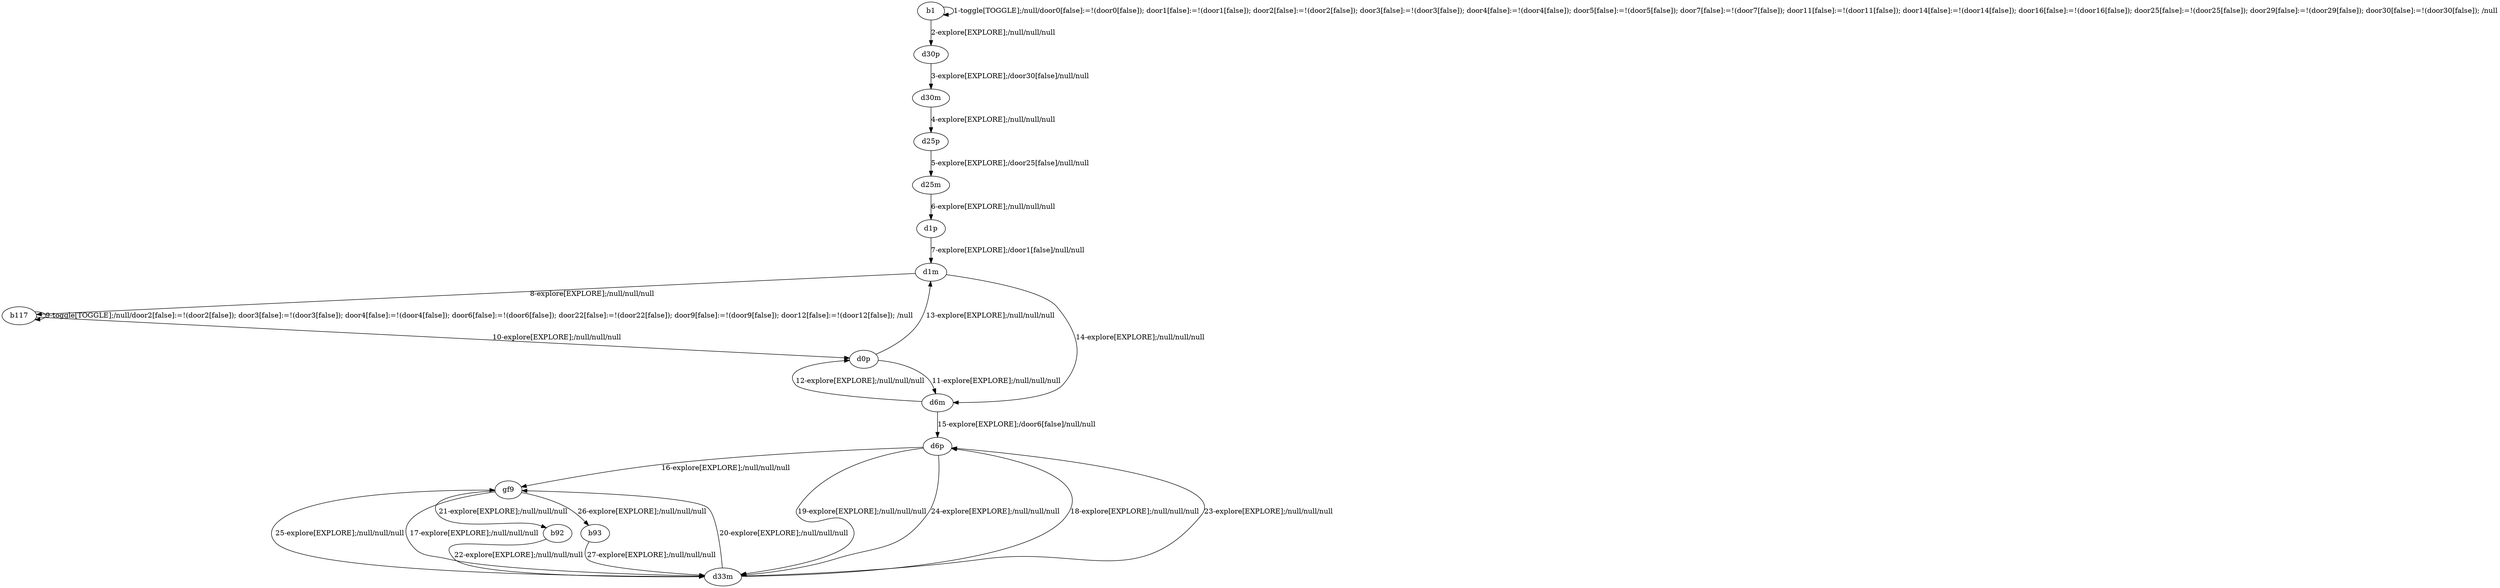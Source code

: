 # Total number of goals covered by this test: 1
# b92 --> d33m

digraph g {
"b1" -> "b1" [label = "1-toggle[TOGGLE];/null/door0[false]:=!(door0[false]); door1[false]:=!(door1[false]); door2[false]:=!(door2[false]); door3[false]:=!(door3[false]); door4[false]:=!(door4[false]); door5[false]:=!(door5[false]); door7[false]:=!(door7[false]); door11[false]:=!(door11[false]); door14[false]:=!(door14[false]); door16[false]:=!(door16[false]); door25[false]:=!(door25[false]); door29[false]:=!(door29[false]); door30[false]:=!(door30[false]); /null"];
"b1" -> "d30p" [label = "2-explore[EXPLORE];/null/null/null"];
"d30p" -> "d30m" [label = "3-explore[EXPLORE];/door30[false]/null/null"];
"d30m" -> "d25p" [label = "4-explore[EXPLORE];/null/null/null"];
"d25p" -> "d25m" [label = "5-explore[EXPLORE];/door25[false]/null/null"];
"d25m" -> "d1p" [label = "6-explore[EXPLORE];/null/null/null"];
"d1p" -> "d1m" [label = "7-explore[EXPLORE];/door1[false]/null/null"];
"d1m" -> "b117" [label = "8-explore[EXPLORE];/null/null/null"];
"b117" -> "b117" [label = "9-toggle[TOGGLE];/null/door2[false]:=!(door2[false]); door3[false]:=!(door3[false]); door4[false]:=!(door4[false]); door6[false]:=!(door6[false]); door22[false]:=!(door22[false]); door9[false]:=!(door9[false]); door12[false]:=!(door12[false]); /null"];
"b117" -> "d0p" [label = "10-explore[EXPLORE];/null/null/null"];
"d0p" -> "d6m" [label = "11-explore[EXPLORE];/null/null/null"];
"d6m" -> "d0p" [label = "12-explore[EXPLORE];/null/null/null"];
"d0p" -> "d1m" [label = "13-explore[EXPLORE];/null/null/null"];
"d1m" -> "d6m" [label = "14-explore[EXPLORE];/null/null/null"];
"d6m" -> "d6p" [label = "15-explore[EXPLORE];/door6[false]/null/null"];
"d6p" -> "gf9" [label = "16-explore[EXPLORE];/null/null/null"];
"gf9" -> "d33m" [label = "17-explore[EXPLORE];/null/null/null"];
"d33m" -> "d6p" [label = "18-explore[EXPLORE];/null/null/null"];
"d6p" -> "d33m" [label = "19-explore[EXPLORE];/null/null/null"];
"d33m" -> "gf9" [label = "20-explore[EXPLORE];/null/null/null"];
"gf9" -> "b92" [label = "21-explore[EXPLORE];/null/null/null"];
"b92" -> "d33m" [label = "22-explore[EXPLORE];/null/null/null"];
"d33m" -> "d6p" [label = "23-explore[EXPLORE];/null/null/null"];
"d6p" -> "d33m" [label = "24-explore[EXPLORE];/null/null/null"];
"d33m" -> "gf9" [label = "25-explore[EXPLORE];/null/null/null"];
"gf9" -> "b93" [label = "26-explore[EXPLORE];/null/null/null"];
"b93" -> "d33m" [label = "27-explore[EXPLORE];/null/null/null"];
}
